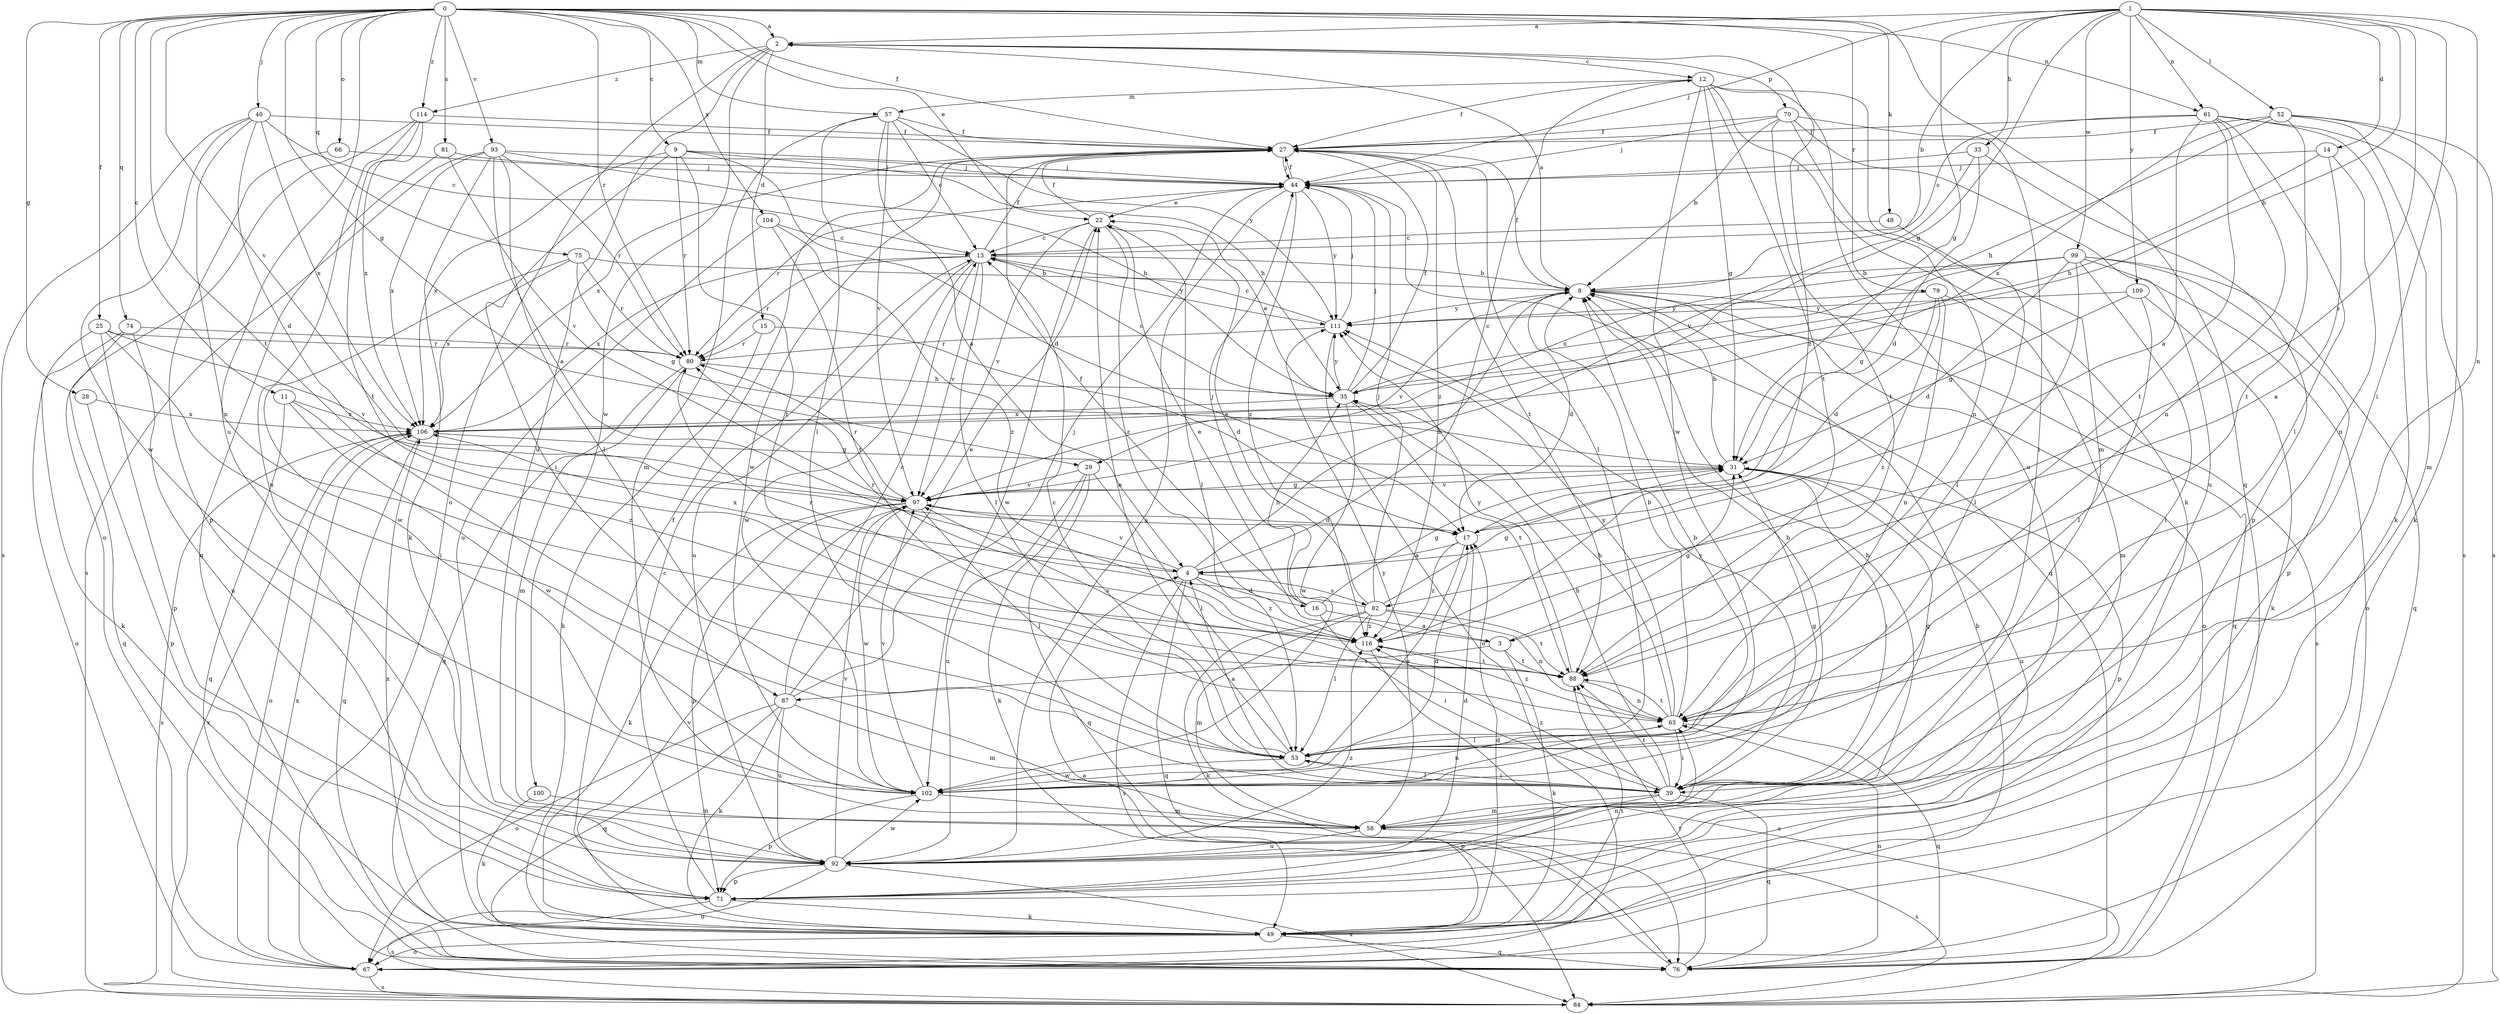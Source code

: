 strict digraph  {
0;
1;
2;
3;
4;
8;
9;
11;
12;
13;
14;
15;
16;
17;
22;
25;
27;
28;
29;
31;
33;
35;
39;
40;
44;
48;
49;
52;
53;
57;
58;
61;
63;
66;
67;
70;
71;
74;
75;
76;
79;
80;
81;
82;
84;
87;
88;
92;
93;
97;
99;
100;
102;
104;
106;
109;
111;
114;
116;
0 -> 2  [label=a];
0 -> 9  [label=c];
0 -> 11  [label=c];
0 -> 22  [label=e];
0 -> 25  [label=f];
0 -> 27  [label=f];
0 -> 28  [label=g];
0 -> 29  [label=g];
0 -> 40  [label=j];
0 -> 48  [label=k];
0 -> 57  [label=m];
0 -> 61  [label=n];
0 -> 66  [label=o];
0 -> 74  [label=q];
0 -> 75  [label=q];
0 -> 76  [label=q];
0 -> 79  [label=r];
0 -> 80  [label=r];
0 -> 81  [label=s];
0 -> 87  [label=t];
0 -> 92  [label=u];
0 -> 93  [label=v];
0 -> 97  [label=v];
0 -> 104  [label=x];
0 -> 114  [label=z];
1 -> 2  [label=a];
1 -> 8  [label=b];
1 -> 14  [label=d];
1 -> 29  [label=g];
1 -> 31  [label=g];
1 -> 33  [label=h];
1 -> 35  [label=h];
1 -> 39  [label=i];
1 -> 44  [label=j];
1 -> 52  [label=l];
1 -> 61  [label=n];
1 -> 63  [label=n];
1 -> 82  [label=s];
1 -> 99  [label=w];
1 -> 109  [label=y];
2 -> 12  [label=c];
2 -> 15  [label=d];
2 -> 67  [label=o];
2 -> 70  [label=p];
2 -> 92  [label=u];
2 -> 100  [label=w];
2 -> 114  [label=z];
2 -> 116  [label=z];
3 -> 22  [label=e];
3 -> 31  [label=g];
3 -> 49  [label=k];
3 -> 87  [label=t];
3 -> 88  [label=t];
4 -> 8  [label=b];
4 -> 12  [label=c];
4 -> 16  [label=d];
4 -> 76  [label=q];
4 -> 82  [label=s];
4 -> 84  [label=s];
4 -> 97  [label=v];
4 -> 106  [label=x];
4 -> 116  [label=z];
8 -> 2  [label=a];
8 -> 17  [label=d];
8 -> 27  [label=f];
8 -> 67  [label=o];
8 -> 76  [label=q];
8 -> 84  [label=s];
8 -> 97  [label=v];
8 -> 111  [label=y];
9 -> 17  [label=d];
9 -> 35  [label=h];
9 -> 39  [label=i];
9 -> 44  [label=j];
9 -> 80  [label=r];
9 -> 88  [label=t];
9 -> 106  [label=x];
11 -> 76  [label=q];
11 -> 102  [label=w];
11 -> 106  [label=x];
11 -> 116  [label=z];
12 -> 27  [label=f];
12 -> 31  [label=g];
12 -> 49  [label=k];
12 -> 57  [label=m];
12 -> 58  [label=m];
12 -> 88  [label=t];
12 -> 92  [label=u];
12 -> 102  [label=w];
13 -> 8  [label=b];
13 -> 27  [label=f];
13 -> 53  [label=l];
13 -> 80  [label=r];
13 -> 92  [label=u];
13 -> 97  [label=v];
13 -> 102  [label=w];
13 -> 106  [label=x];
13 -> 111  [label=y];
14 -> 3  [label=a];
14 -> 35  [label=h];
14 -> 44  [label=j];
14 -> 63  [label=n];
15 -> 17  [label=d];
15 -> 49  [label=k];
15 -> 80  [label=r];
16 -> 3  [label=a];
16 -> 27  [label=f];
16 -> 31  [label=g];
16 -> 35  [label=h];
16 -> 39  [label=i];
16 -> 44  [label=j];
17 -> 4  [label=a];
17 -> 102  [label=w];
17 -> 116  [label=z];
22 -> 13  [label=c];
22 -> 27  [label=f];
22 -> 53  [label=l];
22 -> 97  [label=v];
22 -> 102  [label=w];
22 -> 116  [label=z];
25 -> 39  [label=i];
25 -> 49  [label=k];
25 -> 71  [label=p];
25 -> 80  [label=r];
25 -> 97  [label=v];
27 -> 44  [label=j];
27 -> 53  [label=l];
27 -> 88  [label=t];
27 -> 102  [label=w];
27 -> 106  [label=x];
27 -> 116  [label=z];
28 -> 71  [label=p];
28 -> 106  [label=x];
29 -> 49  [label=k];
29 -> 53  [label=l];
29 -> 76  [label=q];
29 -> 92  [label=u];
29 -> 97  [label=v];
31 -> 8  [label=b];
31 -> 39  [label=i];
31 -> 71  [label=p];
31 -> 92  [label=u];
31 -> 97  [label=v];
33 -> 17  [label=d];
33 -> 44  [label=j];
33 -> 71  [label=p];
33 -> 97  [label=v];
35 -> 13  [label=c];
35 -> 22  [label=e];
35 -> 27  [label=f];
35 -> 44  [label=j];
35 -> 88  [label=t];
35 -> 102  [label=w];
35 -> 106  [label=x];
35 -> 111  [label=y];
39 -> 4  [label=a];
39 -> 8  [label=b];
39 -> 31  [label=g];
39 -> 35  [label=h];
39 -> 53  [label=l];
39 -> 58  [label=m];
39 -> 71  [label=p];
39 -> 76  [label=q];
39 -> 88  [label=t];
39 -> 111  [label=y];
39 -> 116  [label=z];
40 -> 13  [label=c];
40 -> 17  [label=d];
40 -> 27  [label=f];
40 -> 63  [label=n];
40 -> 84  [label=s];
40 -> 102  [label=w];
40 -> 106  [label=x];
44 -> 22  [label=e];
44 -> 27  [label=f];
44 -> 76  [label=q];
44 -> 80  [label=r];
44 -> 92  [label=u];
44 -> 111  [label=y];
44 -> 116  [label=z];
48 -> 13  [label=c];
48 -> 53  [label=l];
49 -> 17  [label=d];
49 -> 67  [label=o];
49 -> 76  [label=q];
49 -> 88  [label=t];
49 -> 97  [label=v];
49 -> 106  [label=x];
52 -> 27  [label=f];
52 -> 35  [label=h];
52 -> 49  [label=k];
52 -> 58  [label=m];
52 -> 84  [label=s];
52 -> 88  [label=t];
52 -> 106  [label=x];
53 -> 13  [label=c];
53 -> 22  [label=e];
53 -> 39  [label=i];
53 -> 102  [label=w];
57 -> 4  [label=a];
57 -> 13  [label=c];
57 -> 27  [label=f];
57 -> 53  [label=l];
57 -> 58  [label=m];
57 -> 97  [label=v];
57 -> 111  [label=y];
58 -> 8  [label=b];
58 -> 84  [label=s];
58 -> 92  [label=u];
58 -> 111  [label=y];
61 -> 4  [label=a];
61 -> 13  [label=c];
61 -> 27  [label=f];
61 -> 49  [label=k];
61 -> 53  [label=l];
61 -> 63  [label=n];
61 -> 84  [label=s];
61 -> 88  [label=t];
63 -> 8  [label=b];
63 -> 35  [label=h];
63 -> 39  [label=i];
63 -> 53  [label=l];
63 -> 76  [label=q];
63 -> 88  [label=t];
63 -> 111  [label=y];
63 -> 116  [label=z];
66 -> 44  [label=j];
66 -> 71  [label=p];
67 -> 8  [label=b];
67 -> 84  [label=s];
67 -> 106  [label=x];
70 -> 8  [label=b];
70 -> 27  [label=f];
70 -> 39  [label=i];
70 -> 44  [label=j];
70 -> 63  [label=n];
70 -> 88  [label=t];
70 -> 92  [label=u];
71 -> 13  [label=c];
71 -> 27  [label=f];
71 -> 49  [label=k];
71 -> 63  [label=n];
71 -> 84  [label=s];
74 -> 67  [label=o];
74 -> 76  [label=q];
74 -> 80  [label=r];
74 -> 92  [label=u];
75 -> 8  [label=b];
75 -> 31  [label=g];
75 -> 80  [label=r];
75 -> 102  [label=w];
75 -> 106  [label=x];
76 -> 4  [label=a];
76 -> 63  [label=n];
76 -> 88  [label=t];
79 -> 17  [label=d];
79 -> 58  [label=m];
79 -> 63  [label=n];
79 -> 111  [label=y];
79 -> 116  [label=z];
80 -> 35  [label=h];
80 -> 58  [label=m];
80 -> 76  [label=q];
81 -> 44  [label=j];
81 -> 76  [label=q];
81 -> 97  [label=v];
82 -> 22  [label=e];
82 -> 31  [label=g];
82 -> 44  [label=j];
82 -> 49  [label=k];
82 -> 53  [label=l];
82 -> 58  [label=m];
82 -> 63  [label=n];
82 -> 80  [label=r];
82 -> 88  [label=t];
82 -> 116  [label=z];
84 -> 106  [label=x];
87 -> 13  [label=c];
87 -> 22  [label=e];
87 -> 44  [label=j];
87 -> 49  [label=k];
87 -> 58  [label=m];
87 -> 67  [label=o];
87 -> 76  [label=q];
87 -> 92  [label=u];
88 -> 63  [label=n];
88 -> 97  [label=v];
88 -> 111  [label=y];
92 -> 17  [label=d];
92 -> 67  [label=o];
92 -> 71  [label=p];
92 -> 84  [label=s];
92 -> 97  [label=v];
92 -> 102  [label=w];
92 -> 116  [label=z];
93 -> 4  [label=a];
93 -> 35  [label=h];
93 -> 44  [label=j];
93 -> 49  [label=k];
93 -> 53  [label=l];
93 -> 80  [label=r];
93 -> 84  [label=s];
93 -> 106  [label=x];
97 -> 17  [label=d];
97 -> 31  [label=g];
97 -> 49  [label=k];
97 -> 53  [label=l];
97 -> 71  [label=p];
97 -> 80  [label=r];
97 -> 102  [label=w];
99 -> 8  [label=b];
99 -> 17  [label=d];
99 -> 31  [label=g];
99 -> 39  [label=i];
99 -> 53  [label=l];
99 -> 67  [label=o];
99 -> 71  [label=p];
99 -> 76  [label=q];
99 -> 106  [label=x];
100 -> 49  [label=k];
100 -> 58  [label=m];
102 -> 8  [label=b];
102 -> 17  [label=d];
102 -> 31  [label=g];
102 -> 58  [label=m];
102 -> 63  [label=n];
102 -> 71  [label=p];
102 -> 97  [label=v];
104 -> 13  [label=c];
104 -> 88  [label=t];
104 -> 92  [label=u];
104 -> 116  [label=z];
106 -> 31  [label=g];
106 -> 67  [label=o];
106 -> 76  [label=q];
106 -> 84  [label=s];
109 -> 31  [label=g];
109 -> 49  [label=k];
109 -> 53  [label=l];
109 -> 111  [label=y];
111 -> 13  [label=c];
111 -> 44  [label=j];
111 -> 67  [label=o];
111 -> 80  [label=r];
114 -> 27  [label=f];
114 -> 67  [label=o];
114 -> 88  [label=t];
114 -> 92  [label=u];
114 -> 106  [label=x];
116 -> 80  [label=r];
116 -> 84  [label=s];
116 -> 88  [label=t];
}
